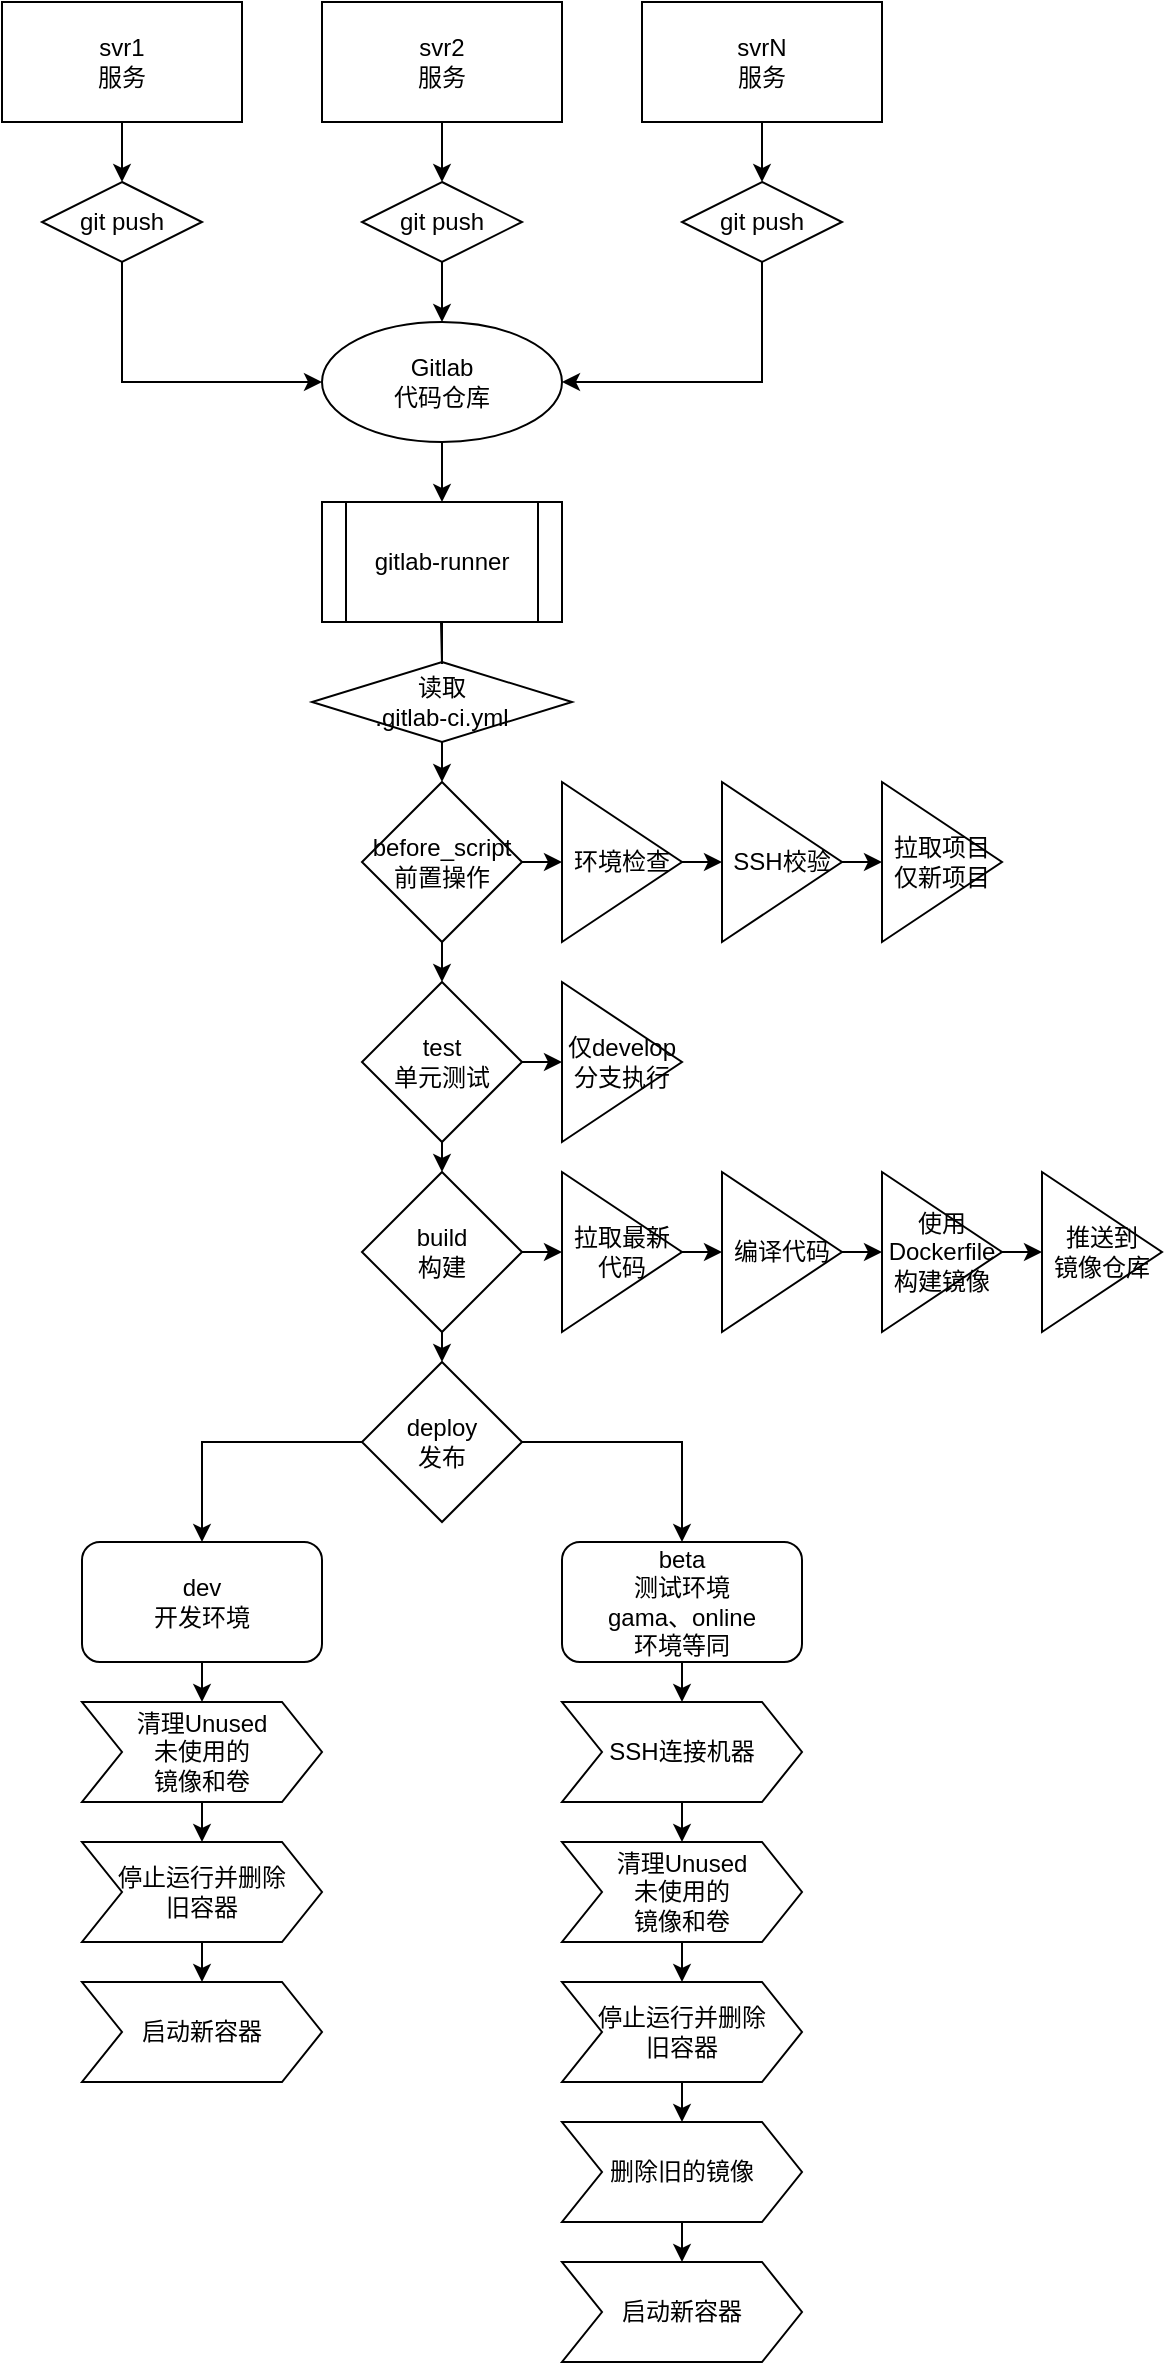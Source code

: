 <mxfile version="16.5.6" type="github">
  <diagram id="MNBZz0JhjWIla7ZnjnKJ" name="Page-1">
    <mxGraphModel dx="1038" dy="546" grid="1" gridSize="10" guides="1" tooltips="1" connect="1" arrows="1" fold="1" page="1" pageScale="1" pageWidth="827" pageHeight="1169" math="0" shadow="0">
      <root>
        <mxCell id="0" />
        <mxCell id="1" parent="0" />
        <mxCell id="xyxODNhce6Akci_afoQz-22" style="edgeStyle=orthogonalEdgeStyle;rounded=0;orthogonalLoop=1;jettySize=auto;html=1;exitX=0.5;exitY=1;exitDx=0;exitDy=0;" edge="1" parent="1" source="xyxODNhce6Akci_afoQz-2">
          <mxGeometry relative="1" as="geometry">
            <mxPoint x="260" y="100" as="targetPoint" />
          </mxGeometry>
        </mxCell>
        <mxCell id="xyxODNhce6Akci_afoQz-2" value="svr1&lt;br&gt;服务" style="rounded=0;whiteSpace=wrap;html=1;" vertex="1" parent="1">
          <mxGeometry x="200" y="10" width="120" height="60" as="geometry" />
        </mxCell>
        <mxCell id="xyxODNhce6Akci_afoQz-33" style="edgeStyle=orthogonalEdgeStyle;rounded=0;orthogonalLoop=1;jettySize=auto;html=1;exitX=0.5;exitY=1;exitDx=0;exitDy=0;entryX=0;entryY=0.5;entryDx=0;entryDy=0;" edge="1" parent="1" source="xyxODNhce6Akci_afoQz-23">
          <mxGeometry relative="1" as="geometry">
            <mxPoint x="360" y="200" as="targetPoint" />
            <Array as="points">
              <mxPoint x="260" y="200" />
            </Array>
          </mxGeometry>
        </mxCell>
        <mxCell id="xyxODNhce6Akci_afoQz-23" value="git push" style="rhombus;whiteSpace=wrap;html=1;" vertex="1" parent="1">
          <mxGeometry x="220" y="100" width="80" height="40" as="geometry" />
        </mxCell>
        <mxCell id="xyxODNhce6Akci_afoQz-24" style="edgeStyle=orthogonalEdgeStyle;rounded=0;orthogonalLoop=1;jettySize=auto;html=1;exitX=0.5;exitY=1;exitDx=0;exitDy=0;" edge="1" parent="1" source="xyxODNhce6Akci_afoQz-25">
          <mxGeometry relative="1" as="geometry">
            <mxPoint x="420" y="100" as="targetPoint" />
          </mxGeometry>
        </mxCell>
        <mxCell id="xyxODNhce6Akci_afoQz-25" value="svr2&lt;br&gt;服务" style="rounded=0;whiteSpace=wrap;html=1;" vertex="1" parent="1">
          <mxGeometry x="360" y="10" width="120" height="60" as="geometry" />
        </mxCell>
        <mxCell id="xyxODNhce6Akci_afoQz-31" style="edgeStyle=orthogonalEdgeStyle;rounded=0;orthogonalLoop=1;jettySize=auto;html=1;exitX=0.5;exitY=1;exitDx=0;exitDy=0;entryX=0.5;entryY=0;entryDx=0;entryDy=0;" edge="1" parent="1" source="xyxODNhce6Akci_afoQz-26">
          <mxGeometry relative="1" as="geometry">
            <mxPoint x="420" y="170" as="targetPoint" />
          </mxGeometry>
        </mxCell>
        <mxCell id="xyxODNhce6Akci_afoQz-26" value="git push" style="rhombus;whiteSpace=wrap;html=1;" vertex="1" parent="1">
          <mxGeometry x="380" y="100" width="80" height="40" as="geometry" />
        </mxCell>
        <mxCell id="xyxODNhce6Akci_afoQz-27" style="edgeStyle=orthogonalEdgeStyle;rounded=0;orthogonalLoop=1;jettySize=auto;html=1;exitX=0.5;exitY=1;exitDx=0;exitDy=0;" edge="1" parent="1" source="xyxODNhce6Akci_afoQz-28">
          <mxGeometry relative="1" as="geometry">
            <mxPoint x="580" y="100" as="targetPoint" />
          </mxGeometry>
        </mxCell>
        <mxCell id="xyxODNhce6Akci_afoQz-28" value="svrN&lt;br&gt;服务" style="rounded=0;whiteSpace=wrap;html=1;" vertex="1" parent="1">
          <mxGeometry x="520" y="10" width="120" height="60" as="geometry" />
        </mxCell>
        <mxCell id="xyxODNhce6Akci_afoQz-32" style="edgeStyle=orthogonalEdgeStyle;rounded=0;orthogonalLoop=1;jettySize=auto;html=1;exitX=0.5;exitY=1;exitDx=0;exitDy=0;entryX=1;entryY=0.5;entryDx=0;entryDy=0;" edge="1" parent="1" source="xyxODNhce6Akci_afoQz-29">
          <mxGeometry relative="1" as="geometry">
            <mxPoint x="480" y="200" as="targetPoint" />
            <Array as="points">
              <mxPoint x="580" y="200" />
            </Array>
          </mxGeometry>
        </mxCell>
        <mxCell id="xyxODNhce6Akci_afoQz-29" value="git push" style="rhombus;whiteSpace=wrap;html=1;" vertex="1" parent="1">
          <mxGeometry x="540" y="100" width="80" height="40" as="geometry" />
        </mxCell>
        <mxCell id="xyxODNhce6Akci_afoQz-34" style="edgeStyle=orthogonalEdgeStyle;rounded=0;orthogonalLoop=1;jettySize=auto;html=1;exitX=0.5;exitY=1;exitDx=0;exitDy=0;" edge="1" parent="1">
          <mxGeometry relative="1" as="geometry">
            <mxPoint x="420" y="260" as="targetPoint" />
            <mxPoint x="420" y="230" as="sourcePoint" />
          </mxGeometry>
        </mxCell>
        <mxCell id="xyxODNhce6Akci_afoQz-39" style="edgeStyle=orthogonalEdgeStyle;rounded=0;orthogonalLoop=1;jettySize=auto;html=1;exitX=0.5;exitY=1;exitDx=0;exitDy=0;startArrow=none;" edge="1" parent="1" source="xyxODNhce6Akci_afoQz-45">
          <mxGeometry relative="1" as="geometry">
            <mxPoint x="419.5" y="350" as="targetPoint" />
            <mxPoint x="419.5" y="320" as="sourcePoint" />
          </mxGeometry>
        </mxCell>
        <mxCell id="xyxODNhce6Akci_afoQz-46" value="gitlab-runner" style="shape=process;whiteSpace=wrap;html=1;backgroundOutline=1;" vertex="1" parent="1">
          <mxGeometry x="360" y="260" width="120" height="60" as="geometry" />
        </mxCell>
        <mxCell id="xyxODNhce6Akci_afoQz-47" value="Gitlab&lt;br&gt;代码仓库" style="ellipse;whiteSpace=wrap;html=1;" vertex="1" parent="1">
          <mxGeometry x="360" y="170" width="120" height="60" as="geometry" />
        </mxCell>
        <mxCell id="xyxODNhce6Akci_afoQz-52" style="edgeStyle=orthogonalEdgeStyle;rounded=0;orthogonalLoop=1;jettySize=auto;html=1;exitX=0.5;exitY=1;exitDx=0;exitDy=0;entryX=0.5;entryY=0;entryDx=0;entryDy=0;" edge="1" parent="1" source="xyxODNhce6Akci_afoQz-50" target="xyxODNhce6Akci_afoQz-51">
          <mxGeometry relative="1" as="geometry" />
        </mxCell>
        <mxCell id="xyxODNhce6Akci_afoQz-57" style="edgeStyle=orthogonalEdgeStyle;rounded=0;orthogonalLoop=1;jettySize=auto;html=1;exitX=1;exitY=0.5;exitDx=0;exitDy=0;" edge="1" parent="1" source="xyxODNhce6Akci_afoQz-50">
          <mxGeometry relative="1" as="geometry">
            <mxPoint x="480" y="540" as="targetPoint" />
          </mxGeometry>
        </mxCell>
        <mxCell id="xyxODNhce6Akci_afoQz-50" value="test&lt;br&gt;单元测试" style="rhombus;whiteSpace=wrap;html=1;" vertex="1" parent="1">
          <mxGeometry x="380" y="500" width="80" height="80" as="geometry" />
        </mxCell>
        <mxCell id="xyxODNhce6Akci_afoQz-54" style="edgeStyle=orthogonalEdgeStyle;rounded=0;orthogonalLoop=1;jettySize=auto;html=1;exitX=0.5;exitY=1;exitDx=0;exitDy=0;entryX=0.5;entryY=0;entryDx=0;entryDy=0;" edge="1" parent="1" source="xyxODNhce6Akci_afoQz-51" target="xyxODNhce6Akci_afoQz-53">
          <mxGeometry relative="1" as="geometry" />
        </mxCell>
        <mxCell id="xyxODNhce6Akci_afoQz-75" style="edgeStyle=orthogonalEdgeStyle;rounded=0;orthogonalLoop=1;jettySize=auto;html=1;exitX=1;exitY=0.5;exitDx=0;exitDy=0;" edge="1" parent="1">
          <mxGeometry relative="1" as="geometry">
            <mxPoint x="560" y="635" as="targetPoint" />
            <mxPoint x="540" y="635" as="sourcePoint" />
          </mxGeometry>
        </mxCell>
        <mxCell id="xyxODNhce6Akci_afoQz-51" value="build&lt;br&gt;构建" style="rhombus;whiteSpace=wrap;html=1;" vertex="1" parent="1">
          <mxGeometry x="380" y="595" width="80" height="80" as="geometry" />
        </mxCell>
        <mxCell id="xyxODNhce6Akci_afoQz-83" style="edgeStyle=orthogonalEdgeStyle;rounded=0;orthogonalLoop=1;jettySize=auto;html=1;exitX=0;exitY=0.5;exitDx=0;exitDy=0;entryX=0.5;entryY=0;entryDx=0;entryDy=0;" edge="1" parent="1" source="xyxODNhce6Akci_afoQz-53" target="xyxODNhce6Akci_afoQz-81">
          <mxGeometry relative="1" as="geometry" />
        </mxCell>
        <mxCell id="xyxODNhce6Akci_afoQz-85" style="edgeStyle=orthogonalEdgeStyle;rounded=0;orthogonalLoop=1;jettySize=auto;html=1;exitX=1;exitY=0.5;exitDx=0;exitDy=0;" edge="1" parent="1" source="xyxODNhce6Akci_afoQz-53" target="xyxODNhce6Akci_afoQz-84">
          <mxGeometry relative="1" as="geometry" />
        </mxCell>
        <mxCell id="xyxODNhce6Akci_afoQz-53" value="deploy&lt;br&gt;发布" style="rhombus;whiteSpace=wrap;html=1;" vertex="1" parent="1">
          <mxGeometry x="380" y="690" width="80" height="80" as="geometry" />
        </mxCell>
        <mxCell id="xyxODNhce6Akci_afoQz-59" style="edgeStyle=orthogonalEdgeStyle;rounded=0;orthogonalLoop=1;jettySize=auto;html=1;exitX=0.5;exitY=1;exitDx=0;exitDy=0;" edge="1" parent="1" source="xyxODNhce6Akci_afoQz-45">
          <mxGeometry relative="1" as="geometry">
            <mxPoint x="420" y="400" as="targetPoint" />
          </mxGeometry>
        </mxCell>
        <mxCell id="xyxODNhce6Akci_afoQz-45" value="读取&lt;br&gt;.gitlab-ci.yml" style="rhombus;whiteSpace=wrap;html=1;" vertex="1" parent="1">
          <mxGeometry x="355" y="340" width="130" height="40" as="geometry" />
        </mxCell>
        <mxCell id="xyxODNhce6Akci_afoQz-55" value="" style="edgeStyle=orthogonalEdgeStyle;rounded=0;orthogonalLoop=1;jettySize=auto;html=1;exitX=0.5;exitY=1;exitDx=0;exitDy=0;endArrow=none;" edge="1" parent="1" target="xyxODNhce6Akci_afoQz-45">
          <mxGeometry relative="1" as="geometry">
            <mxPoint x="419.5" y="350" as="targetPoint" />
            <mxPoint x="419.5" y="320" as="sourcePoint" />
          </mxGeometry>
        </mxCell>
        <mxCell id="xyxODNhce6Akci_afoQz-61" style="edgeStyle=orthogonalEdgeStyle;rounded=0;orthogonalLoop=1;jettySize=auto;html=1;exitX=0.5;exitY=1;exitDx=0;exitDy=0;entryX=0.5;entryY=0;entryDx=0;entryDy=0;" edge="1" parent="1" source="xyxODNhce6Akci_afoQz-60" target="xyxODNhce6Akci_afoQz-50">
          <mxGeometry relative="1" as="geometry" />
        </mxCell>
        <mxCell id="xyxODNhce6Akci_afoQz-62" style="edgeStyle=orthogonalEdgeStyle;rounded=0;orthogonalLoop=1;jettySize=auto;html=1;exitX=1;exitY=0.5;exitDx=0;exitDy=0;" edge="1" parent="1" source="xyxODNhce6Akci_afoQz-60">
          <mxGeometry relative="1" as="geometry">
            <mxPoint x="480" y="440" as="targetPoint" />
          </mxGeometry>
        </mxCell>
        <mxCell id="xyxODNhce6Akci_afoQz-60" value="before_script&lt;br&gt;前置操作" style="rhombus;whiteSpace=wrap;html=1;" vertex="1" parent="1">
          <mxGeometry x="380" y="400" width="80" height="80" as="geometry" />
        </mxCell>
        <mxCell id="xyxODNhce6Akci_afoQz-68" style="edgeStyle=orthogonalEdgeStyle;rounded=0;orthogonalLoop=1;jettySize=auto;html=1;exitX=1;exitY=0.5;exitDx=0;exitDy=0;" edge="1" parent="1" source="xyxODNhce6Akci_afoQz-67">
          <mxGeometry relative="1" as="geometry">
            <mxPoint x="560" y="440" as="targetPoint" />
          </mxGeometry>
        </mxCell>
        <mxCell id="xyxODNhce6Akci_afoQz-67" value="环境检查" style="triangle;whiteSpace=wrap;html=1;" vertex="1" parent="1">
          <mxGeometry x="480" y="400" width="60" height="80" as="geometry" />
        </mxCell>
        <mxCell id="xyxODNhce6Akci_afoQz-73" style="edgeStyle=orthogonalEdgeStyle;rounded=0;orthogonalLoop=1;jettySize=auto;html=1;exitX=1;exitY=0.5;exitDx=0;exitDy=0;entryX=0;entryY=0.5;entryDx=0;entryDy=0;" edge="1" parent="1" source="xyxODNhce6Akci_afoQz-69" target="xyxODNhce6Akci_afoQz-71">
          <mxGeometry relative="1" as="geometry" />
        </mxCell>
        <mxCell id="xyxODNhce6Akci_afoQz-69" value="SSH校验" style="triangle;whiteSpace=wrap;html=1;" vertex="1" parent="1">
          <mxGeometry x="560" y="400" width="60" height="80" as="geometry" />
        </mxCell>
        <mxCell id="xyxODNhce6Akci_afoQz-71" value="拉取项目&lt;br&gt;仅新项目" style="triangle;whiteSpace=wrap;html=1;" vertex="1" parent="1">
          <mxGeometry x="640" y="400" width="60" height="80" as="geometry" />
        </mxCell>
        <mxCell id="xyxODNhce6Akci_afoQz-74" value="仅develop分支执行" style="triangle;whiteSpace=wrap;html=1;" vertex="1" parent="1">
          <mxGeometry x="480" y="500" width="60" height="80" as="geometry" />
        </mxCell>
        <mxCell id="xyxODNhce6Akci_afoQz-78" style="edgeStyle=orthogonalEdgeStyle;rounded=0;orthogonalLoop=1;jettySize=auto;html=1;exitX=1;exitY=0.5;exitDx=0;exitDy=0;entryX=0;entryY=0.5;entryDx=0;entryDy=0;" edge="1" parent="1" source="xyxODNhce6Akci_afoQz-76" target="xyxODNhce6Akci_afoQz-77">
          <mxGeometry relative="1" as="geometry" />
        </mxCell>
        <mxCell id="xyxODNhce6Akci_afoQz-76" value="编译代码" style="triangle;whiteSpace=wrap;html=1;" vertex="1" parent="1">
          <mxGeometry x="560" y="595" width="60" height="80" as="geometry" />
        </mxCell>
        <mxCell id="xyxODNhce6Akci_afoQz-79" style="edgeStyle=orthogonalEdgeStyle;rounded=0;orthogonalLoop=1;jettySize=auto;html=1;exitX=1;exitY=0.5;exitDx=0;exitDy=0;" edge="1" parent="1" source="xyxODNhce6Akci_afoQz-77">
          <mxGeometry relative="1" as="geometry">
            <mxPoint x="720" y="635" as="targetPoint" />
          </mxGeometry>
        </mxCell>
        <mxCell id="xyxODNhce6Akci_afoQz-77" value="使用Dockerfile&lt;br&gt;构建镜像" style="triangle;whiteSpace=wrap;html=1;" vertex="1" parent="1">
          <mxGeometry x="640" y="595" width="60" height="80" as="geometry" />
        </mxCell>
        <mxCell id="xyxODNhce6Akci_afoQz-80" value="推送到&lt;br&gt;镜像仓库" style="triangle;whiteSpace=wrap;html=1;" vertex="1" parent="1">
          <mxGeometry x="720" y="595" width="60" height="80" as="geometry" />
        </mxCell>
        <mxCell id="xyxODNhce6Akci_afoQz-86" style="edgeStyle=orthogonalEdgeStyle;rounded=0;orthogonalLoop=1;jettySize=auto;html=1;exitX=0.5;exitY=1;exitDx=0;exitDy=0;" edge="1" parent="1" source="xyxODNhce6Akci_afoQz-81">
          <mxGeometry relative="1" as="geometry">
            <mxPoint x="300" y="860" as="targetPoint" />
          </mxGeometry>
        </mxCell>
        <mxCell id="xyxODNhce6Akci_afoQz-81" value="dev&lt;br&gt;开发环境" style="rounded=1;whiteSpace=wrap;html=1;" vertex="1" parent="1">
          <mxGeometry x="240" y="780" width="120" height="60" as="geometry" />
        </mxCell>
        <mxCell id="xyxODNhce6Akci_afoQz-93" style="edgeStyle=orthogonalEdgeStyle;rounded=0;orthogonalLoop=1;jettySize=auto;html=1;exitX=0.5;exitY=1;exitDx=0;exitDy=0;" edge="1" parent="1" source="xyxODNhce6Akci_afoQz-84">
          <mxGeometry relative="1" as="geometry">
            <mxPoint x="540" y="860" as="targetPoint" />
          </mxGeometry>
        </mxCell>
        <mxCell id="xyxODNhce6Akci_afoQz-84" value="beta&lt;br&gt;测试环境&lt;br&gt;gama、online&lt;br&gt;环境等同" style="rounded=1;whiteSpace=wrap;html=1;" vertex="1" parent="1">
          <mxGeometry x="480" y="780" width="120" height="60" as="geometry" />
        </mxCell>
        <mxCell id="xyxODNhce6Akci_afoQz-89" style="edgeStyle=orthogonalEdgeStyle;rounded=0;orthogonalLoop=1;jettySize=auto;html=1;exitX=0.5;exitY=1;exitDx=0;exitDy=0;" edge="1" parent="1" source="xyxODNhce6Akci_afoQz-88">
          <mxGeometry relative="1" as="geometry">
            <mxPoint x="300" y="930" as="targetPoint" />
          </mxGeometry>
        </mxCell>
        <mxCell id="xyxODNhce6Akci_afoQz-88" value="清理Unused&lt;br&gt;未使用的&lt;br&gt;镜像和卷" style="shape=step;perimeter=stepPerimeter;whiteSpace=wrap;html=1;fixedSize=1;" vertex="1" parent="1">
          <mxGeometry x="240" y="860" width="120" height="50" as="geometry" />
        </mxCell>
        <mxCell id="xyxODNhce6Akci_afoQz-92" style="edgeStyle=orthogonalEdgeStyle;rounded=0;orthogonalLoop=1;jettySize=auto;html=1;exitX=0.5;exitY=1;exitDx=0;exitDy=0;entryX=0.5;entryY=0;entryDx=0;entryDy=0;" edge="1" parent="1" source="xyxODNhce6Akci_afoQz-90" target="xyxODNhce6Akci_afoQz-91">
          <mxGeometry relative="1" as="geometry" />
        </mxCell>
        <mxCell id="xyxODNhce6Akci_afoQz-90" value="停止运行并删除&lt;br&gt;旧容器" style="shape=step;perimeter=stepPerimeter;whiteSpace=wrap;html=1;fixedSize=1;" vertex="1" parent="1">
          <mxGeometry x="240" y="930" width="120" height="50" as="geometry" />
        </mxCell>
        <mxCell id="xyxODNhce6Akci_afoQz-91" value="启动新容器" style="shape=step;perimeter=stepPerimeter;whiteSpace=wrap;html=1;fixedSize=1;" vertex="1" parent="1">
          <mxGeometry x="240" y="1000" width="120" height="50" as="geometry" />
        </mxCell>
        <mxCell id="xyxODNhce6Akci_afoQz-94" value="SSH连接机器" style="shape=step;perimeter=stepPerimeter;whiteSpace=wrap;html=1;fixedSize=1;" vertex="1" parent="1">
          <mxGeometry x="480" y="860" width="120" height="50" as="geometry" />
        </mxCell>
        <mxCell id="xyxODNhce6Akci_afoQz-95" style="edgeStyle=orthogonalEdgeStyle;rounded=0;orthogonalLoop=1;jettySize=auto;html=1;exitX=0.5;exitY=1;exitDx=0;exitDy=0;" edge="1" parent="1">
          <mxGeometry relative="1" as="geometry">
            <mxPoint x="540" y="930" as="targetPoint" />
            <mxPoint x="540" y="910" as="sourcePoint" />
          </mxGeometry>
        </mxCell>
        <mxCell id="xyxODNhce6Akci_afoQz-96" style="edgeStyle=orthogonalEdgeStyle;rounded=0;orthogonalLoop=1;jettySize=auto;html=1;exitX=0.5;exitY=1;exitDx=0;exitDy=0;" edge="1" parent="1" source="xyxODNhce6Akci_afoQz-97">
          <mxGeometry relative="1" as="geometry">
            <mxPoint x="540" y="1000" as="targetPoint" />
          </mxGeometry>
        </mxCell>
        <mxCell id="xyxODNhce6Akci_afoQz-97" value="清理Unused&lt;br&gt;未使用的&lt;br&gt;镜像和卷" style="shape=step;perimeter=stepPerimeter;whiteSpace=wrap;html=1;fixedSize=1;" vertex="1" parent="1">
          <mxGeometry x="480" y="930" width="120" height="50" as="geometry" />
        </mxCell>
        <mxCell id="xyxODNhce6Akci_afoQz-98" style="edgeStyle=orthogonalEdgeStyle;rounded=0;orthogonalLoop=1;jettySize=auto;html=1;exitX=0.5;exitY=1;exitDx=0;exitDy=0;entryX=0.5;entryY=0;entryDx=0;entryDy=0;" edge="1" parent="1" source="xyxODNhce6Akci_afoQz-99" target="xyxODNhce6Akci_afoQz-100">
          <mxGeometry relative="1" as="geometry" />
        </mxCell>
        <mxCell id="xyxODNhce6Akci_afoQz-99" value="停止运行并删除&lt;br&gt;旧容器" style="shape=step;perimeter=stepPerimeter;whiteSpace=wrap;html=1;fixedSize=1;" vertex="1" parent="1">
          <mxGeometry x="480" y="1000" width="120" height="50" as="geometry" />
        </mxCell>
        <mxCell id="xyxODNhce6Akci_afoQz-102" style="edgeStyle=orthogonalEdgeStyle;rounded=0;orthogonalLoop=1;jettySize=auto;html=1;exitX=0.5;exitY=1;exitDx=0;exitDy=0;entryX=0.5;entryY=0;entryDx=0;entryDy=0;" edge="1" parent="1" source="xyxODNhce6Akci_afoQz-100" target="xyxODNhce6Akci_afoQz-101">
          <mxGeometry relative="1" as="geometry" />
        </mxCell>
        <mxCell id="xyxODNhce6Akci_afoQz-100" value="删除旧的镜像" style="shape=step;perimeter=stepPerimeter;whiteSpace=wrap;html=1;fixedSize=1;" vertex="1" parent="1">
          <mxGeometry x="480" y="1070" width="120" height="50" as="geometry" />
        </mxCell>
        <mxCell id="xyxODNhce6Akci_afoQz-101" value="启动新容器" style="shape=step;perimeter=stepPerimeter;whiteSpace=wrap;html=1;fixedSize=1;" vertex="1" parent="1">
          <mxGeometry x="480" y="1140" width="120" height="50" as="geometry" />
        </mxCell>
        <mxCell id="xyxODNhce6Akci_afoQz-111" style="edgeStyle=orthogonalEdgeStyle;rounded=0;orthogonalLoop=1;jettySize=auto;html=1;exitX=1;exitY=0.5;exitDx=0;exitDy=0;" edge="1" parent="1">
          <mxGeometry relative="1" as="geometry">
            <mxPoint x="480" y="635" as="targetPoint" />
            <mxPoint x="460" y="635" as="sourcePoint" />
          </mxGeometry>
        </mxCell>
        <mxCell id="xyxODNhce6Akci_afoQz-112" value="拉取最新&lt;br&gt;代码" style="triangle;whiteSpace=wrap;html=1;" vertex="1" parent="1">
          <mxGeometry x="480" y="595" width="60" height="80" as="geometry" />
        </mxCell>
      </root>
    </mxGraphModel>
  </diagram>
</mxfile>
